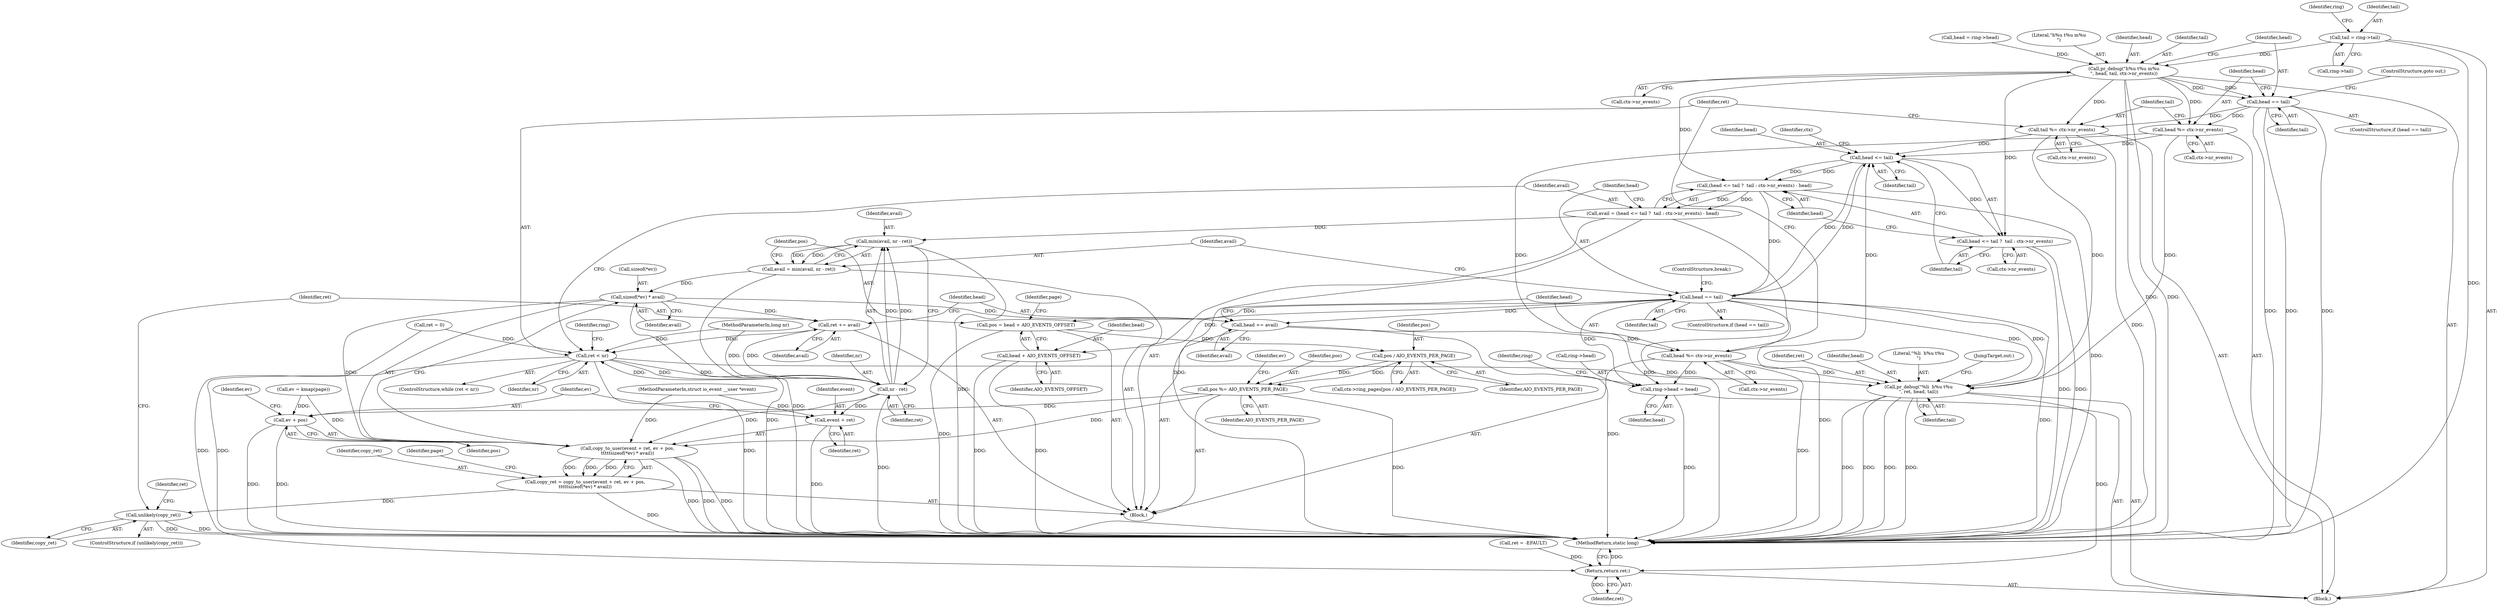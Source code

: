 digraph "0_linux_edfbbf388f293d70bf4b7c0bc38774d05e6f711a@pointer" {
"1000133" [label="(Call,tail = ring->tail)"];
"1000140" [label="(Call,pr_debug(\"h%u t%u m%u\n\", head, tail, ctx->nr_events))"];
"1000148" [label="(Call,head == tail)"];
"1000152" [label="(Call,head %= ctx->nr_events)"];
"1000174" [label="(Call,head <= tail)"];
"1000172" [label="(Call,(head <= tail ?  tail : ctx->nr_events) - head)"];
"1000170" [label="(Call,avail = (head <= tail ?  tail : ctx->nr_events) - head)"];
"1000189" [label="(Call,min(avail, nr - ret))"];
"1000187" [label="(Call,avail = min(avail, nr - ret))"];
"1000224" [label="(Call,sizeof(*ev) * avail)"];
"1000217" [label="(Call,copy_to_user(event + ret, ev + pos,\n\t\t\t\t\tsizeof(*ev) * avail))"];
"1000215" [label="(Call,copy_ret = copy_to_user(event + ret, ev + pos,\n\t\t\t\t\tsizeof(*ev) * avail))"];
"1000232" [label="(Call,unlikely(copy_ret))"];
"1000240" [label="(Call,ret += avail)"];
"1000163" [label="(Call,ret < nr)"];
"1000191" [label="(Call,nr - ret)"];
"1000218" [label="(Call,event + ret)"];
"1000272" [label="(Call,pr_debug(\"%li  h%u t%u\n\", ret, head, tail))"];
"1000283" [label="(Return,return ret;)"];
"1000243" [label="(Call,head += avail)"];
"1000246" [label="(Call,head %= ctx->nr_events)"];
"1000259" [label="(Call,ring->head = head)"];
"1000183" [label="(Call,head == tail)"];
"1000194" [label="(Call,pos = head + AIO_EVENTS_OFFSET)"];
"1000205" [label="(Call,pos / AIO_EVENTS_PER_PAGE)"];
"1000208" [label="(Call,pos %= AIO_EVENTS_PER_PAGE)"];
"1000221" [label="(Call,ev + pos)"];
"1000196" [label="(Call,head + AIO_EVENTS_OFFSET)"];
"1000173" [label="(Call,head <= tail ?  tail : ctx->nr_events)"];
"1000157" [label="(Call,tail %= ctx->nr_events)"];
"1000170" [label="(Call,avail = (head <= tail ?  tail : ctx->nr_events) - head)"];
"1000191" [label="(Call,nr - ret)"];
"1000149" [label="(Identifier,head)"];
"1000217" [label="(Call,copy_to_user(event + ret, ev + pos,\n\t\t\t\t\tsizeof(*ev) * avail))"];
"1000284" [label="(Identifier,ret)"];
"1000153" [label="(Identifier,head)"];
"1000194" [label="(Call,pos = head + AIO_EVENTS_OFFSET)"];
"1000198" [label="(Identifier,AIO_EVENTS_OFFSET)"];
"1000176" [label="(Identifier,tail)"];
"1000144" [label="(Call,ctx->nr_events)"];
"1000150" [label="(Identifier,tail)"];
"1000228" [label="(Identifier,avail)"];
"1000265" [label="(Identifier,ring)"];
"1000248" [label="(Call,ctx->nr_events)"];
"1000154" [label="(Call,ctx->nr_events)"];
"1000181" [label="(Identifier,head)"];
"1000190" [label="(Identifier,avail)"];
"1000151" [label="(ControlStructure,goto out;)"];
"1000263" [label="(Identifier,head)"];
"1000147" [label="(ControlStructure,if (head == tail))"];
"1000206" [label="(Identifier,pos)"];
"1000285" [label="(MethodReturn,static long)"];
"1000133" [label="(Call,tail = ring->tail)"];
"1000139" [label="(Identifier,ring)"];
"1000227" [label="(Identifier,ev)"];
"1000165" [label="(Identifier,nr)"];
"1000159" [label="(Call,ctx->nr_events)"];
"1000183" [label="(Call,head == tail)"];
"1000141" [label="(Literal,\"h%u t%u m%u\n\")"];
"1000244" [label="(Identifier,head)"];
"1000193" [label="(Identifier,ret)"];
"1000216" [label="(Identifier,copy_ret)"];
"1000219" [label="(Identifier,event)"];
"1000177" [label="(Identifier,tail)"];
"1000224" [label="(Call,sizeof(*ev) * avail)"];
"1000207" [label="(Identifier,AIO_EVENTS_PER_PAGE)"];
"1000277" [label="(JumpTarget,out:)"];
"1000188" [label="(Identifier,avail)"];
"1000192" [label="(Identifier,nr)"];
"1000185" [label="(Identifier,tail)"];
"1000242" [label="(Identifier,avail)"];
"1000283" [label="(Return,return ret;)"];
"1000208" [label="(Call,pos %= AIO_EVENTS_PER_PAGE)"];
"1000171" [label="(Identifier,avail)"];
"1000243" [label="(Call,head += avail)"];
"1000215" [label="(Call,copy_ret = copy_to_user(event + ret, ev + pos,\n\t\t\t\t\tsizeof(*ev) * avail))"];
"1000230" [label="(Identifier,page)"];
"1000175" [label="(Identifier,head)"];
"1000166" [label="(Block,)"];
"1000247" [label="(Identifier,head)"];
"1000246" [label="(Call,head %= ctx->nr_events)"];
"1000174" [label="(Call,head <= tail)"];
"1000196" [label="(Call,head + AIO_EVENTS_OFFSET)"];
"1000212" [label="(Identifier,ev)"];
"1000225" [label="(Call,sizeof(*ev))"];
"1000195" [label="(Identifier,pos)"];
"1000182" [label="(ControlStructure,if (head == tail))"];
"1000223" [label="(Identifier,pos)"];
"1000218" [label="(Call,event + ret)"];
"1000179" [label="(Identifier,ctx)"];
"1000189" [label="(Call,min(avail, nr - ret))"];
"1000241" [label="(Identifier,ret)"];
"1000205" [label="(Call,pos / AIO_EVENTS_PER_PAGE)"];
"1000221" [label="(Call,ev + pos)"];
"1000240" [label="(Call,ret += avail)"];
"1000187" [label="(Call,avail = min(avail, nr - ret))"];
"1000260" [label="(Call,ring->head)"];
"1000148" [label="(Call,head == tail)"];
"1000211" [label="(Call,ev = kmap(page))"];
"1000184" [label="(Identifier,head)"];
"1000162" [label="(ControlStructure,while (ret < nr))"];
"1000231" [label="(ControlStructure,if (unlikely(copy_ret)))"];
"1000142" [label="(Identifier,head)"];
"1000233" [label="(Identifier,copy_ret)"];
"1000143" [label="(Identifier,tail)"];
"1000128" [label="(Call,head = ring->head)"];
"1000274" [label="(Identifier,ret)"];
"1000235" [label="(Call,ret = -EFAULT)"];
"1000105" [label="(Block,)"];
"1000186" [label="(ControlStructure,break;)"];
"1000135" [label="(Call,ring->tail)"];
"1000232" [label="(Call,unlikely(copy_ret))"];
"1000197" [label="(Identifier,head)"];
"1000164" [label="(Identifier,ret)"];
"1000275" [label="(Identifier,head)"];
"1000104" [label="(MethodParameterIn,long nr)"];
"1000210" [label="(Identifier,AIO_EVENTS_PER_PAGE)"];
"1000273" [label="(Literal,\"%li  h%u t%u\n\")"];
"1000163" [label="(Call,ret < nr)"];
"1000201" [label="(Call,ctx->ring_pages[pos / AIO_EVENTS_PER_PAGE])"];
"1000173" [label="(Call,head <= tail ?  tail : ctx->nr_events)"];
"1000245" [label="(Identifier,avail)"];
"1000236" [label="(Identifier,ret)"];
"1000157" [label="(Call,tail %= ctx->nr_events)"];
"1000272" [label="(Call,pr_debug(\"%li  h%u t%u\n\", ret, head, tail))"];
"1000220" [label="(Identifier,ret)"];
"1000158" [label="(Identifier,tail)"];
"1000200" [label="(Identifier,page)"];
"1000152" [label="(Call,head %= ctx->nr_events)"];
"1000209" [label="(Identifier,pos)"];
"1000103" [label="(MethodParameterIn,struct io_event __user *event)"];
"1000259" [label="(Call,ring->head = head)"];
"1000178" [label="(Call,ctx->nr_events)"];
"1000252" [label="(Identifier,ring)"];
"1000140" [label="(Call,pr_debug(\"h%u t%u m%u\n\", head, tail, ctx->nr_events))"];
"1000134" [label="(Identifier,tail)"];
"1000276" [label="(Identifier,tail)"];
"1000111" [label="(Call,ret = 0)"];
"1000172" [label="(Call,(head <= tail ?  tail : ctx->nr_events) - head)"];
"1000222" [label="(Identifier,ev)"];
"1000133" -> "1000105"  [label="AST: "];
"1000133" -> "1000135"  [label="CFG: "];
"1000134" -> "1000133"  [label="AST: "];
"1000135" -> "1000133"  [label="AST: "];
"1000139" -> "1000133"  [label="CFG: "];
"1000133" -> "1000285"  [label="DDG: "];
"1000133" -> "1000140"  [label="DDG: "];
"1000140" -> "1000105"  [label="AST: "];
"1000140" -> "1000144"  [label="CFG: "];
"1000141" -> "1000140"  [label="AST: "];
"1000142" -> "1000140"  [label="AST: "];
"1000143" -> "1000140"  [label="AST: "];
"1000144" -> "1000140"  [label="AST: "];
"1000149" -> "1000140"  [label="CFG: "];
"1000140" -> "1000285"  [label="DDG: "];
"1000140" -> "1000285"  [label="DDG: "];
"1000128" -> "1000140"  [label="DDG: "];
"1000140" -> "1000148"  [label="DDG: "];
"1000140" -> "1000148"  [label="DDG: "];
"1000140" -> "1000152"  [label="DDG: "];
"1000140" -> "1000157"  [label="DDG: "];
"1000140" -> "1000172"  [label="DDG: "];
"1000140" -> "1000173"  [label="DDG: "];
"1000148" -> "1000147"  [label="AST: "];
"1000148" -> "1000150"  [label="CFG: "];
"1000149" -> "1000148"  [label="AST: "];
"1000150" -> "1000148"  [label="AST: "];
"1000151" -> "1000148"  [label="CFG: "];
"1000153" -> "1000148"  [label="CFG: "];
"1000148" -> "1000285"  [label="DDG: "];
"1000148" -> "1000285"  [label="DDG: "];
"1000148" -> "1000285"  [label="DDG: "];
"1000148" -> "1000152"  [label="DDG: "];
"1000148" -> "1000157"  [label="DDG: "];
"1000152" -> "1000105"  [label="AST: "];
"1000152" -> "1000154"  [label="CFG: "];
"1000153" -> "1000152"  [label="AST: "];
"1000154" -> "1000152"  [label="AST: "];
"1000158" -> "1000152"  [label="CFG: "];
"1000152" -> "1000174"  [label="DDG: "];
"1000152" -> "1000259"  [label="DDG: "];
"1000152" -> "1000272"  [label="DDG: "];
"1000174" -> "1000173"  [label="AST: "];
"1000174" -> "1000176"  [label="CFG: "];
"1000175" -> "1000174"  [label="AST: "];
"1000176" -> "1000174"  [label="AST: "];
"1000177" -> "1000174"  [label="CFG: "];
"1000179" -> "1000174"  [label="CFG: "];
"1000174" -> "1000172"  [label="DDG: "];
"1000174" -> "1000172"  [label="DDG: "];
"1000246" -> "1000174"  [label="DDG: "];
"1000183" -> "1000174"  [label="DDG: "];
"1000157" -> "1000174"  [label="DDG: "];
"1000174" -> "1000173"  [label="DDG: "];
"1000174" -> "1000183"  [label="DDG: "];
"1000172" -> "1000170"  [label="AST: "];
"1000172" -> "1000181"  [label="CFG: "];
"1000173" -> "1000172"  [label="AST: "];
"1000181" -> "1000172"  [label="AST: "];
"1000170" -> "1000172"  [label="CFG: "];
"1000172" -> "1000285"  [label="DDG: "];
"1000172" -> "1000170"  [label="DDG: "];
"1000172" -> "1000170"  [label="DDG: "];
"1000172" -> "1000183"  [label="DDG: "];
"1000170" -> "1000166"  [label="AST: "];
"1000171" -> "1000170"  [label="AST: "];
"1000184" -> "1000170"  [label="CFG: "];
"1000170" -> "1000285"  [label="DDG: "];
"1000170" -> "1000285"  [label="DDG: "];
"1000170" -> "1000189"  [label="DDG: "];
"1000189" -> "1000187"  [label="AST: "];
"1000189" -> "1000191"  [label="CFG: "];
"1000190" -> "1000189"  [label="AST: "];
"1000191" -> "1000189"  [label="AST: "];
"1000187" -> "1000189"  [label="CFG: "];
"1000189" -> "1000285"  [label="DDG: "];
"1000189" -> "1000187"  [label="DDG: "];
"1000189" -> "1000187"  [label="DDG: "];
"1000191" -> "1000189"  [label="DDG: "];
"1000191" -> "1000189"  [label="DDG: "];
"1000187" -> "1000166"  [label="AST: "];
"1000188" -> "1000187"  [label="AST: "];
"1000195" -> "1000187"  [label="CFG: "];
"1000187" -> "1000285"  [label="DDG: "];
"1000187" -> "1000224"  [label="DDG: "];
"1000224" -> "1000217"  [label="AST: "];
"1000224" -> "1000228"  [label="CFG: "];
"1000225" -> "1000224"  [label="AST: "];
"1000228" -> "1000224"  [label="AST: "];
"1000217" -> "1000224"  [label="CFG: "];
"1000224" -> "1000285"  [label="DDG: "];
"1000224" -> "1000217"  [label="DDG: "];
"1000224" -> "1000240"  [label="DDG: "];
"1000224" -> "1000243"  [label="DDG: "];
"1000217" -> "1000215"  [label="AST: "];
"1000218" -> "1000217"  [label="AST: "];
"1000221" -> "1000217"  [label="AST: "];
"1000215" -> "1000217"  [label="CFG: "];
"1000217" -> "1000285"  [label="DDG: "];
"1000217" -> "1000285"  [label="DDG: "];
"1000217" -> "1000285"  [label="DDG: "];
"1000217" -> "1000215"  [label="DDG: "];
"1000217" -> "1000215"  [label="DDG: "];
"1000217" -> "1000215"  [label="DDG: "];
"1000103" -> "1000217"  [label="DDG: "];
"1000191" -> "1000217"  [label="DDG: "];
"1000211" -> "1000217"  [label="DDG: "];
"1000208" -> "1000217"  [label="DDG: "];
"1000215" -> "1000166"  [label="AST: "];
"1000216" -> "1000215"  [label="AST: "];
"1000230" -> "1000215"  [label="CFG: "];
"1000215" -> "1000285"  [label="DDG: "];
"1000215" -> "1000232"  [label="DDG: "];
"1000232" -> "1000231"  [label="AST: "];
"1000232" -> "1000233"  [label="CFG: "];
"1000233" -> "1000232"  [label="AST: "];
"1000236" -> "1000232"  [label="CFG: "];
"1000241" -> "1000232"  [label="CFG: "];
"1000232" -> "1000285"  [label="DDG: "];
"1000232" -> "1000285"  [label="DDG: "];
"1000240" -> "1000166"  [label="AST: "];
"1000240" -> "1000242"  [label="CFG: "];
"1000241" -> "1000240"  [label="AST: "];
"1000242" -> "1000240"  [label="AST: "];
"1000244" -> "1000240"  [label="CFG: "];
"1000240" -> "1000163"  [label="DDG: "];
"1000191" -> "1000240"  [label="DDG: "];
"1000163" -> "1000162"  [label="AST: "];
"1000163" -> "1000165"  [label="CFG: "];
"1000164" -> "1000163"  [label="AST: "];
"1000165" -> "1000163"  [label="AST: "];
"1000171" -> "1000163"  [label="CFG: "];
"1000252" -> "1000163"  [label="CFG: "];
"1000163" -> "1000285"  [label="DDG: "];
"1000163" -> "1000285"  [label="DDG: "];
"1000111" -> "1000163"  [label="DDG: "];
"1000191" -> "1000163"  [label="DDG: "];
"1000104" -> "1000163"  [label="DDG: "];
"1000163" -> "1000191"  [label="DDG: "];
"1000163" -> "1000191"  [label="DDG: "];
"1000163" -> "1000272"  [label="DDG: "];
"1000191" -> "1000193"  [label="CFG: "];
"1000192" -> "1000191"  [label="AST: "];
"1000193" -> "1000191"  [label="AST: "];
"1000191" -> "1000285"  [label="DDG: "];
"1000104" -> "1000191"  [label="DDG: "];
"1000191" -> "1000218"  [label="DDG: "];
"1000218" -> "1000220"  [label="CFG: "];
"1000219" -> "1000218"  [label="AST: "];
"1000220" -> "1000218"  [label="AST: "];
"1000222" -> "1000218"  [label="CFG: "];
"1000218" -> "1000285"  [label="DDG: "];
"1000103" -> "1000218"  [label="DDG: "];
"1000272" -> "1000105"  [label="AST: "];
"1000272" -> "1000276"  [label="CFG: "];
"1000273" -> "1000272"  [label="AST: "];
"1000274" -> "1000272"  [label="AST: "];
"1000275" -> "1000272"  [label="AST: "];
"1000276" -> "1000272"  [label="AST: "];
"1000277" -> "1000272"  [label="CFG: "];
"1000272" -> "1000285"  [label="DDG: "];
"1000272" -> "1000285"  [label="DDG: "];
"1000272" -> "1000285"  [label="DDG: "];
"1000272" -> "1000285"  [label="DDG: "];
"1000183" -> "1000272"  [label="DDG: "];
"1000183" -> "1000272"  [label="DDG: "];
"1000246" -> "1000272"  [label="DDG: "];
"1000157" -> "1000272"  [label="DDG: "];
"1000272" -> "1000283"  [label="DDG: "];
"1000283" -> "1000105"  [label="AST: "];
"1000283" -> "1000284"  [label="CFG: "];
"1000284" -> "1000283"  [label="AST: "];
"1000285" -> "1000283"  [label="CFG: "];
"1000283" -> "1000285"  [label="DDG: "];
"1000284" -> "1000283"  [label="DDG: "];
"1000235" -> "1000283"  [label="DDG: "];
"1000111" -> "1000283"  [label="DDG: "];
"1000243" -> "1000166"  [label="AST: "];
"1000243" -> "1000245"  [label="CFG: "];
"1000244" -> "1000243"  [label="AST: "];
"1000245" -> "1000243"  [label="AST: "];
"1000247" -> "1000243"  [label="CFG: "];
"1000243" -> "1000285"  [label="DDG: "];
"1000183" -> "1000243"  [label="DDG: "];
"1000243" -> "1000246"  [label="DDG: "];
"1000246" -> "1000166"  [label="AST: "];
"1000246" -> "1000248"  [label="CFG: "];
"1000247" -> "1000246"  [label="AST: "];
"1000248" -> "1000246"  [label="AST: "];
"1000164" -> "1000246"  [label="CFG: "];
"1000246" -> "1000285"  [label="DDG: "];
"1000246" -> "1000259"  [label="DDG: "];
"1000259" -> "1000105"  [label="AST: "];
"1000259" -> "1000263"  [label="CFG: "];
"1000260" -> "1000259"  [label="AST: "];
"1000263" -> "1000259"  [label="AST: "];
"1000265" -> "1000259"  [label="CFG: "];
"1000259" -> "1000285"  [label="DDG: "];
"1000183" -> "1000259"  [label="DDG: "];
"1000183" -> "1000182"  [label="AST: "];
"1000183" -> "1000185"  [label="CFG: "];
"1000184" -> "1000183"  [label="AST: "];
"1000185" -> "1000183"  [label="AST: "];
"1000186" -> "1000183"  [label="CFG: "];
"1000188" -> "1000183"  [label="CFG: "];
"1000183" -> "1000285"  [label="DDG: "];
"1000183" -> "1000285"  [label="DDG: "];
"1000183" -> "1000194"  [label="DDG: "];
"1000183" -> "1000196"  [label="DDG: "];
"1000194" -> "1000166"  [label="AST: "];
"1000194" -> "1000196"  [label="CFG: "];
"1000195" -> "1000194"  [label="AST: "];
"1000196" -> "1000194"  [label="AST: "];
"1000200" -> "1000194"  [label="CFG: "];
"1000194" -> "1000285"  [label="DDG: "];
"1000194" -> "1000205"  [label="DDG: "];
"1000205" -> "1000201"  [label="AST: "];
"1000205" -> "1000207"  [label="CFG: "];
"1000206" -> "1000205"  [label="AST: "];
"1000207" -> "1000205"  [label="AST: "];
"1000201" -> "1000205"  [label="CFG: "];
"1000205" -> "1000208"  [label="DDG: "];
"1000205" -> "1000208"  [label="DDG: "];
"1000208" -> "1000166"  [label="AST: "];
"1000208" -> "1000210"  [label="CFG: "];
"1000209" -> "1000208"  [label="AST: "];
"1000210" -> "1000208"  [label="AST: "];
"1000212" -> "1000208"  [label="CFG: "];
"1000208" -> "1000285"  [label="DDG: "];
"1000208" -> "1000221"  [label="DDG: "];
"1000221" -> "1000223"  [label="CFG: "];
"1000222" -> "1000221"  [label="AST: "];
"1000223" -> "1000221"  [label="AST: "];
"1000227" -> "1000221"  [label="CFG: "];
"1000221" -> "1000285"  [label="DDG: "];
"1000221" -> "1000285"  [label="DDG: "];
"1000211" -> "1000221"  [label="DDG: "];
"1000196" -> "1000198"  [label="CFG: "];
"1000197" -> "1000196"  [label="AST: "];
"1000198" -> "1000196"  [label="AST: "];
"1000196" -> "1000285"  [label="DDG: "];
"1000196" -> "1000285"  [label="DDG: "];
"1000173" -> "1000177"  [label="CFG: "];
"1000173" -> "1000178"  [label="CFG: "];
"1000177" -> "1000173"  [label="AST: "];
"1000178" -> "1000173"  [label="AST: "];
"1000181" -> "1000173"  [label="CFG: "];
"1000173" -> "1000285"  [label="DDG: "];
"1000173" -> "1000285"  [label="DDG: "];
"1000157" -> "1000105"  [label="AST: "];
"1000157" -> "1000159"  [label="CFG: "];
"1000158" -> "1000157"  [label="AST: "];
"1000159" -> "1000157"  [label="AST: "];
"1000164" -> "1000157"  [label="CFG: "];
"1000157" -> "1000285"  [label="DDG: "];
}
